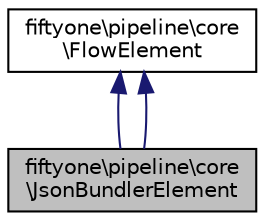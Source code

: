 digraph "fiftyone\pipeline\core\JsonBundlerElement"
{
 // LATEX_PDF_SIZE
  bgcolor="transparent";
  edge [fontname="Helvetica",fontsize="10",labelfontname="Helvetica",labelfontsize="10"];
  node [fontname="Helvetica",fontsize="10",shape=record];
  Node2 [label="fiftyone\\pipeline\\core\l\\JsonBundlerElement",height=0.2,width=0.4,color="black", fillcolor="grey75", style="filled", fontcolor="black",tooltip="The JSONBundler aggregates all properties from FlowElements into a JSON object It is used for retriev..."];
  Node3 -> Node2 [dir="back",color="midnightblue",fontsize="10",style="solid",fontname="Helvetica"];
  Node3 [label="fiftyone\\pipeline\\core\l\\FlowElement",height=0.2,width=0.4,color="black",URL="$classfiftyone_1_1pipeline_1_1core_1_1_flow_element.html",tooltip="A FlowElement is placed inside a Pipeline It receives Evidence via a FlowData object It uses this to ..."];
  Node3 -> Node2 [dir="back",color="midnightblue",fontsize="10",style="solid",fontname="Helvetica"];
}
